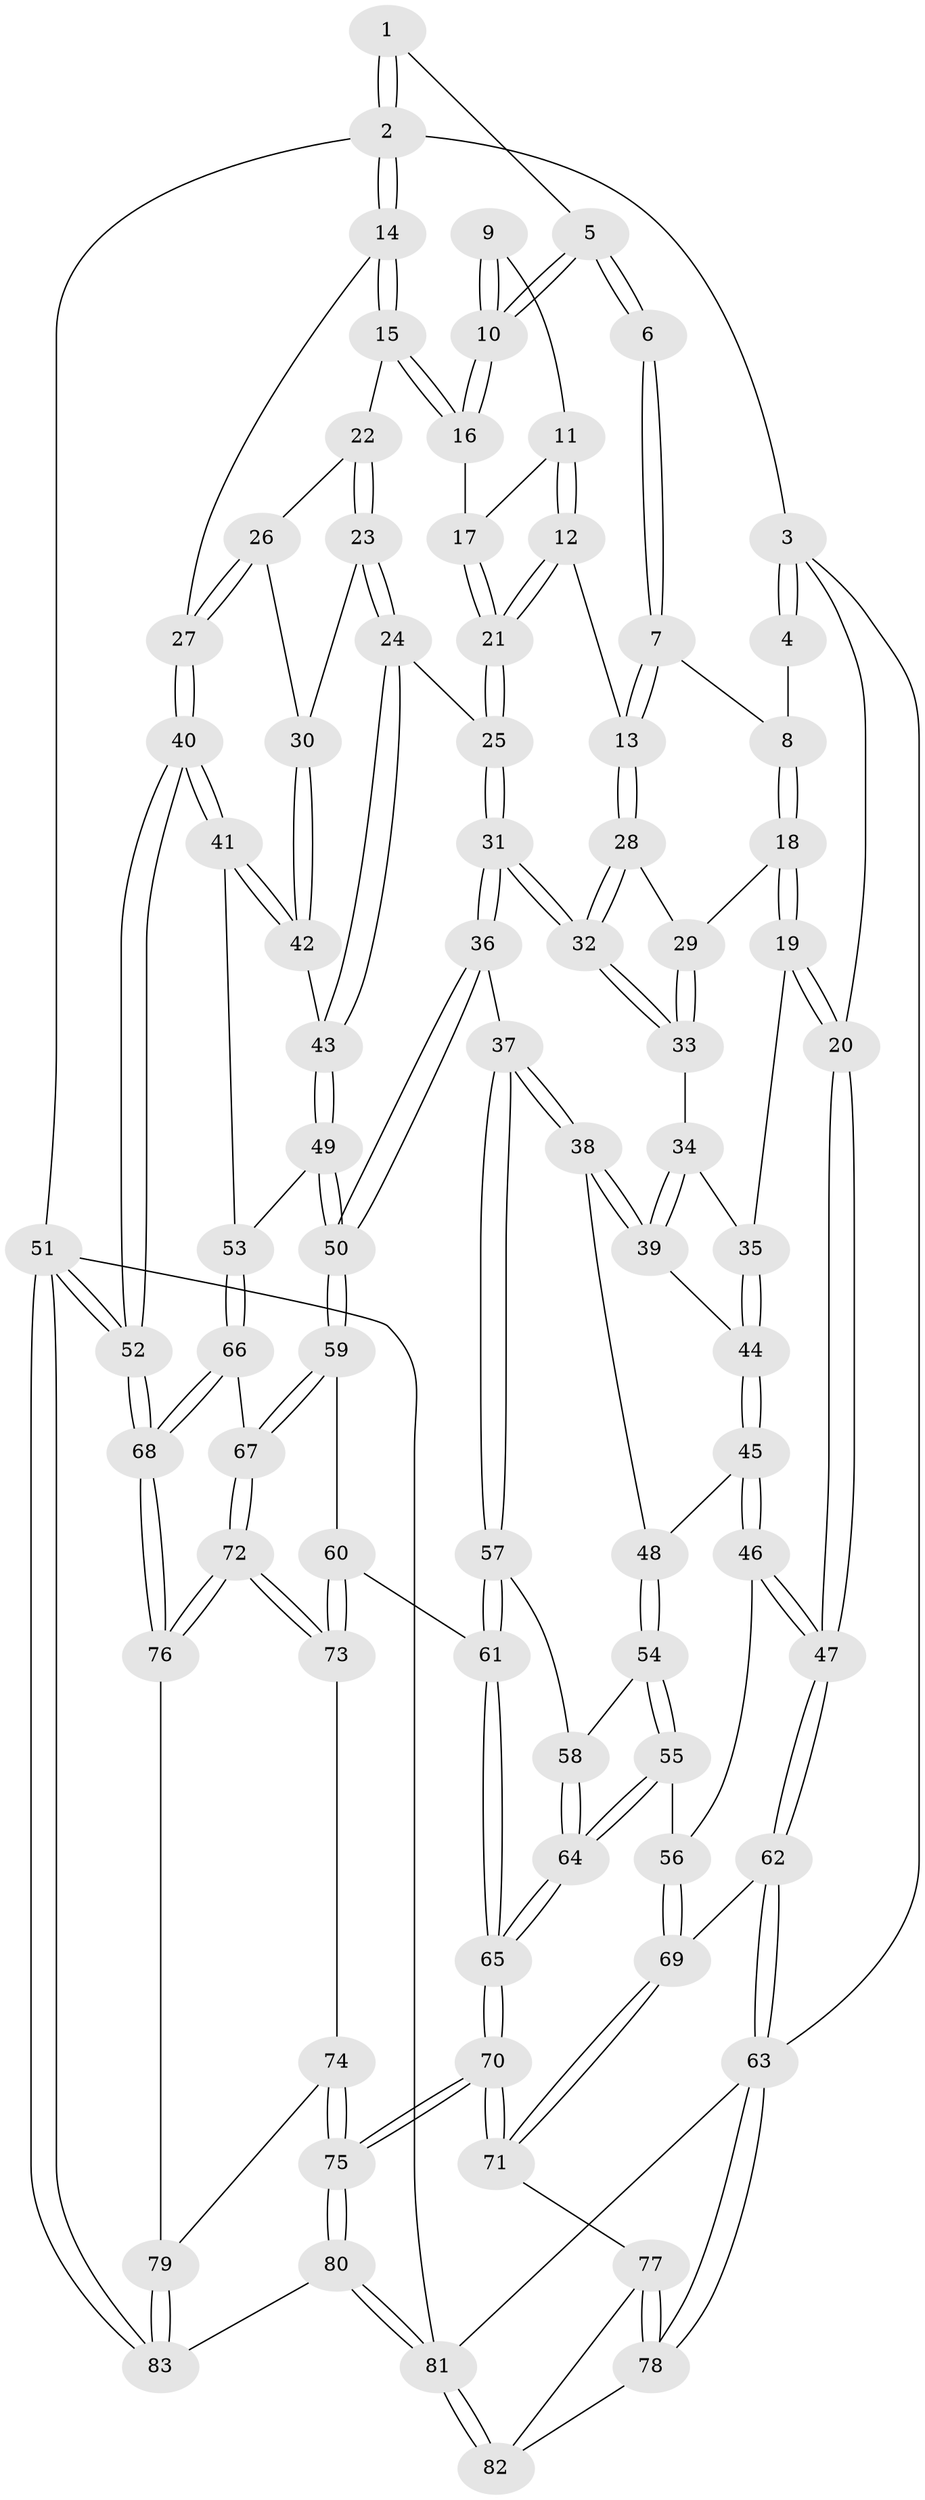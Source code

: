 // coarse degree distribution, {3: 0.4318181818181818, 4: 0.5, 6: 0.022727272727272728, 5: 0.022727272727272728, 2: 0.022727272727272728}
// Generated by graph-tools (version 1.1) at 2025/38/03/04/25 23:38:27]
// undirected, 83 vertices, 204 edges
graph export_dot {
  node [color=gray90,style=filled];
  1 [pos="+0.8024255633462819+0"];
  2 [pos="+1+0"];
  3 [pos="+0+0"];
  4 [pos="+0.44114257101839727+0"];
  5 [pos="+0.7985299879820158+0.04632771293755857"];
  6 [pos="+0.687521543104149+0.12037261050827223"];
  7 [pos="+0.5016790635567587+0.1546811710489368"];
  8 [pos="+0.4414135502854235+0"];
  9 [pos="+0.6935059232575815+0.16777623119132148"];
  10 [pos="+0.8169046925440079+0.10774706914475639"];
  11 [pos="+0.6934898206170863+0.1729826229758733"];
  12 [pos="+0.604383698100605+0.23172995501376328"];
  13 [pos="+0.5021046350641251+0.1618701482608626"];
  14 [pos="+1+0"];
  15 [pos="+0.8537369521959125+0.17789039476517218"];
  16 [pos="+0.8286241369158086+0.14419050095054123"];
  17 [pos="+0.7359476823080427+0.19221403974344992"];
  18 [pos="+0.19672172228426957+0.22579693920627567"];
  19 [pos="+0.15284272688371142+0.2525867071616593"];
  20 [pos="+0+0.24334070068655286"];
  21 [pos="+0.663790548101798+0.29209200545189423"];
  22 [pos="+0.855550615597168+0.19076904012654183"];
  23 [pos="+0.8101141250903225+0.3075963476653643"];
  24 [pos="+0.7268712776089281+0.3841582250202433"];
  25 [pos="+0.7094307659847665+0.380495952873246"];
  26 [pos="+0.9697943271412441+0.2648739000057103"];
  27 [pos="+1+0.2289182701917524"];
  28 [pos="+0.48772352426520665+0.18578724846130704"];
  29 [pos="+0.45133184302631413+0.22225689247887886"];
  30 [pos="+0.9304488413786551+0.3463526000506708"];
  31 [pos="+0.5640945144329437+0.46215618027382094"];
  32 [pos="+0.5623087125361625+0.4571292283663625"];
  33 [pos="+0.4272561442086579+0.2718894949691169"];
  34 [pos="+0.4022532249016587+0.31241187472576154"];
  35 [pos="+0.1545801753189398+0.2539157676473406"];
  36 [pos="+0.5431658872336848+0.4864662429184266"];
  37 [pos="+0.47625128379241893+0.4880172297821969"];
  38 [pos="+0.43343000206342+0.47408099811416643"];
  39 [pos="+0.3831272924817271+0.4041552073114729"];
  40 [pos="+1+0.4962724159796597"];
  41 [pos="+1+0.4823095071581931"];
  42 [pos="+0.972603778363589+0.4374825743343263"];
  43 [pos="+0.7881862323922731+0.46247426992340507"];
  44 [pos="+0.2894761887842748+0.39788593004857936"];
  45 [pos="+0.25383578669893586+0.4588270716682636"];
  46 [pos="+0.18011093522524332+0.562718106669126"];
  47 [pos="+0+0.47871227461454746"];
  48 [pos="+0.3811098825632578+0.5140729934583423"];
  49 [pos="+0.792048794014562+0.5232191890634299"];
  50 [pos="+0.6165964231546592+0.6554877050271651"];
  51 [pos="+1+1"];
  52 [pos="+1+1"];
  53 [pos="+0.8543698220705633+0.6112064690582439"];
  54 [pos="+0.35304474764522636+0.5383120882459347"];
  55 [pos="+0.221284626361869+0.586166405903253"];
  56 [pos="+0.202270253704101+0.5802273884686698"];
  57 [pos="+0.43125735951003813+0.6367963258003799"];
  58 [pos="+0.3785135219507795+0.6196454235160244"];
  59 [pos="+0.6164914854849172+0.6615666744986111"];
  60 [pos="+0.4791488057360789+0.7122820009603855"];
  61 [pos="+0.45281699922934043+0.7099694565438377"];
  62 [pos="+0+0.5629202092524301"];
  63 [pos="+0+0.6849457712341502"];
  64 [pos="+0.3033336839162668+0.6778105993585266"];
  65 [pos="+0.3442155457692968+0.7715566156518242"];
  66 [pos="+0.8584524387177556+0.6911153609827935"];
  67 [pos="+0.6553479134648343+0.714641058462549"];
  68 [pos="+1+1"];
  69 [pos="+0.17479368619084987+0.7585604752993086"];
  70 [pos="+0.30598826582391375+0.8739689095602281"];
  71 [pos="+0.18651132314602994+0.8029075126936026"];
  72 [pos="+0.6556417550026579+0.8396815912463087"];
  73 [pos="+0.5160641998458309+0.8322833594440152"];
  74 [pos="+0.5014742284417626+0.8443143454125396"];
  75 [pos="+0.31940827210397543+0.929326226097043"];
  76 [pos="+0.6568712095782347+0.8423677178190923"];
  77 [pos="+0.1475617997685147+0.810689720077583"];
  78 [pos="+0+0.6897430546397748"];
  79 [pos="+0.5627377527903068+0.9822237055282631"];
  80 [pos="+0.31160657349520793+1"];
  81 [pos="+0.16917188064122904+1"];
  82 [pos="+0.0669950804199292+0.8962884433847611"];
  83 [pos="+0.4858008492533602+1"];
  1 -- 2;
  1 -- 2;
  1 -- 5;
  2 -- 3;
  2 -- 14;
  2 -- 14;
  2 -- 51;
  3 -- 4;
  3 -- 4;
  3 -- 20;
  3 -- 63;
  4 -- 8;
  5 -- 6;
  5 -- 6;
  5 -- 10;
  5 -- 10;
  6 -- 7;
  6 -- 7;
  7 -- 8;
  7 -- 13;
  7 -- 13;
  8 -- 18;
  8 -- 18;
  9 -- 10;
  9 -- 10;
  9 -- 11;
  10 -- 16;
  10 -- 16;
  11 -- 12;
  11 -- 12;
  11 -- 17;
  12 -- 13;
  12 -- 21;
  12 -- 21;
  13 -- 28;
  13 -- 28;
  14 -- 15;
  14 -- 15;
  14 -- 27;
  15 -- 16;
  15 -- 16;
  15 -- 22;
  16 -- 17;
  17 -- 21;
  17 -- 21;
  18 -- 19;
  18 -- 19;
  18 -- 29;
  19 -- 20;
  19 -- 20;
  19 -- 35;
  20 -- 47;
  20 -- 47;
  21 -- 25;
  21 -- 25;
  22 -- 23;
  22 -- 23;
  22 -- 26;
  23 -- 24;
  23 -- 24;
  23 -- 30;
  24 -- 25;
  24 -- 43;
  24 -- 43;
  25 -- 31;
  25 -- 31;
  26 -- 27;
  26 -- 27;
  26 -- 30;
  27 -- 40;
  27 -- 40;
  28 -- 29;
  28 -- 32;
  28 -- 32;
  29 -- 33;
  29 -- 33;
  30 -- 42;
  30 -- 42;
  31 -- 32;
  31 -- 32;
  31 -- 36;
  31 -- 36;
  32 -- 33;
  32 -- 33;
  33 -- 34;
  34 -- 35;
  34 -- 39;
  34 -- 39;
  35 -- 44;
  35 -- 44;
  36 -- 37;
  36 -- 50;
  36 -- 50;
  37 -- 38;
  37 -- 38;
  37 -- 57;
  37 -- 57;
  38 -- 39;
  38 -- 39;
  38 -- 48;
  39 -- 44;
  40 -- 41;
  40 -- 41;
  40 -- 52;
  40 -- 52;
  41 -- 42;
  41 -- 42;
  41 -- 53;
  42 -- 43;
  43 -- 49;
  43 -- 49;
  44 -- 45;
  44 -- 45;
  45 -- 46;
  45 -- 46;
  45 -- 48;
  46 -- 47;
  46 -- 47;
  46 -- 56;
  47 -- 62;
  47 -- 62;
  48 -- 54;
  48 -- 54;
  49 -- 50;
  49 -- 50;
  49 -- 53;
  50 -- 59;
  50 -- 59;
  51 -- 52;
  51 -- 52;
  51 -- 83;
  51 -- 83;
  51 -- 81;
  52 -- 68;
  52 -- 68;
  53 -- 66;
  53 -- 66;
  54 -- 55;
  54 -- 55;
  54 -- 58;
  55 -- 56;
  55 -- 64;
  55 -- 64;
  56 -- 69;
  56 -- 69;
  57 -- 58;
  57 -- 61;
  57 -- 61;
  58 -- 64;
  58 -- 64;
  59 -- 60;
  59 -- 67;
  59 -- 67;
  60 -- 61;
  60 -- 73;
  60 -- 73;
  61 -- 65;
  61 -- 65;
  62 -- 63;
  62 -- 63;
  62 -- 69;
  63 -- 78;
  63 -- 78;
  63 -- 81;
  64 -- 65;
  64 -- 65;
  65 -- 70;
  65 -- 70;
  66 -- 67;
  66 -- 68;
  66 -- 68;
  67 -- 72;
  67 -- 72;
  68 -- 76;
  68 -- 76;
  69 -- 71;
  69 -- 71;
  70 -- 71;
  70 -- 71;
  70 -- 75;
  70 -- 75;
  71 -- 77;
  72 -- 73;
  72 -- 73;
  72 -- 76;
  72 -- 76;
  73 -- 74;
  74 -- 75;
  74 -- 75;
  74 -- 79;
  75 -- 80;
  75 -- 80;
  76 -- 79;
  77 -- 78;
  77 -- 78;
  77 -- 82;
  78 -- 82;
  79 -- 83;
  79 -- 83;
  80 -- 81;
  80 -- 81;
  80 -- 83;
  81 -- 82;
  81 -- 82;
}
